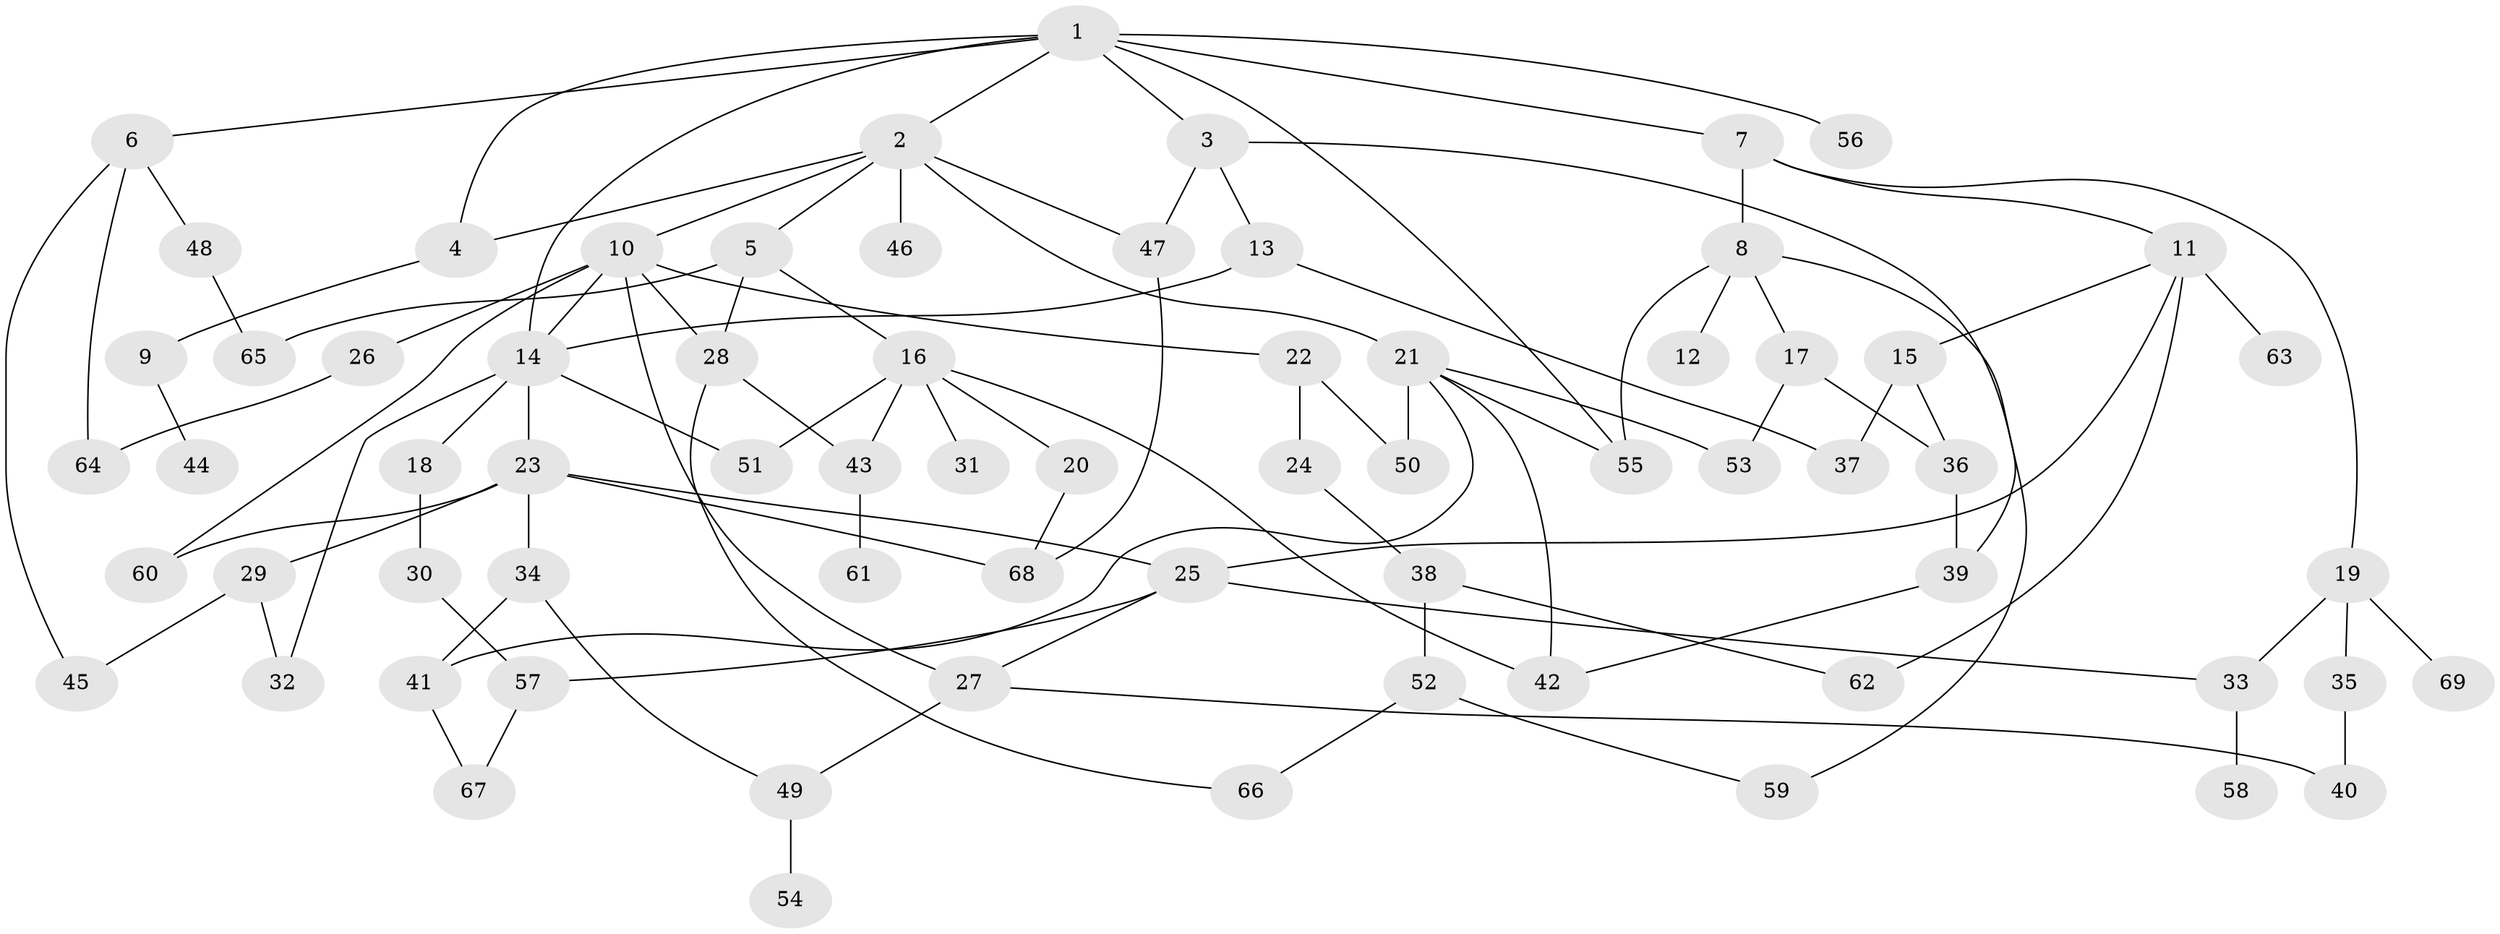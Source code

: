 // Generated by graph-tools (version 1.1) at 2025/41/03/09/25 04:41:17]
// undirected, 69 vertices, 102 edges
graph export_dot {
graph [start="1"]
  node [color=gray90,style=filled];
  1;
  2;
  3;
  4;
  5;
  6;
  7;
  8;
  9;
  10;
  11;
  12;
  13;
  14;
  15;
  16;
  17;
  18;
  19;
  20;
  21;
  22;
  23;
  24;
  25;
  26;
  27;
  28;
  29;
  30;
  31;
  32;
  33;
  34;
  35;
  36;
  37;
  38;
  39;
  40;
  41;
  42;
  43;
  44;
  45;
  46;
  47;
  48;
  49;
  50;
  51;
  52;
  53;
  54;
  55;
  56;
  57;
  58;
  59;
  60;
  61;
  62;
  63;
  64;
  65;
  66;
  67;
  68;
  69;
  1 -- 2;
  1 -- 3;
  1 -- 4;
  1 -- 6;
  1 -- 7;
  1 -- 56;
  1 -- 14;
  1 -- 55;
  2 -- 5;
  2 -- 10;
  2 -- 21;
  2 -- 46;
  2 -- 47;
  2 -- 4;
  3 -- 13;
  3 -- 47;
  3 -- 39;
  4 -- 9;
  5 -- 16;
  5 -- 28;
  5 -- 65;
  6 -- 45;
  6 -- 48;
  6 -- 64;
  7 -- 8;
  7 -- 11;
  7 -- 19;
  8 -- 12;
  8 -- 17;
  8 -- 55;
  8 -- 59;
  9 -- 44;
  10 -- 14;
  10 -- 22;
  10 -- 26;
  10 -- 27;
  10 -- 28;
  10 -- 60;
  11 -- 15;
  11 -- 25;
  11 -- 62;
  11 -- 63;
  13 -- 14;
  13 -- 37;
  14 -- 18;
  14 -- 23;
  14 -- 32;
  14 -- 51;
  15 -- 37;
  15 -- 36;
  16 -- 20;
  16 -- 31;
  16 -- 43;
  16 -- 51;
  16 -- 42;
  17 -- 36;
  17 -- 53;
  18 -- 30;
  19 -- 35;
  19 -- 69;
  19 -- 33;
  20 -- 68;
  21 -- 41;
  21 -- 42;
  21 -- 55;
  21 -- 53;
  21 -- 50;
  22 -- 24;
  22 -- 50;
  23 -- 29;
  23 -- 34;
  23 -- 68;
  23 -- 25;
  23 -- 60;
  24 -- 38;
  25 -- 33;
  25 -- 57;
  25 -- 27;
  26 -- 64;
  27 -- 40;
  27 -- 49;
  28 -- 43;
  28 -- 66;
  29 -- 32;
  29 -- 45;
  30 -- 57;
  33 -- 58;
  34 -- 49;
  34 -- 41;
  35 -- 40;
  36 -- 39;
  38 -- 52;
  38 -- 62;
  39 -- 42;
  41 -- 67;
  43 -- 61;
  47 -- 68;
  48 -- 65;
  49 -- 54;
  52 -- 66;
  52 -- 59;
  57 -- 67;
}
